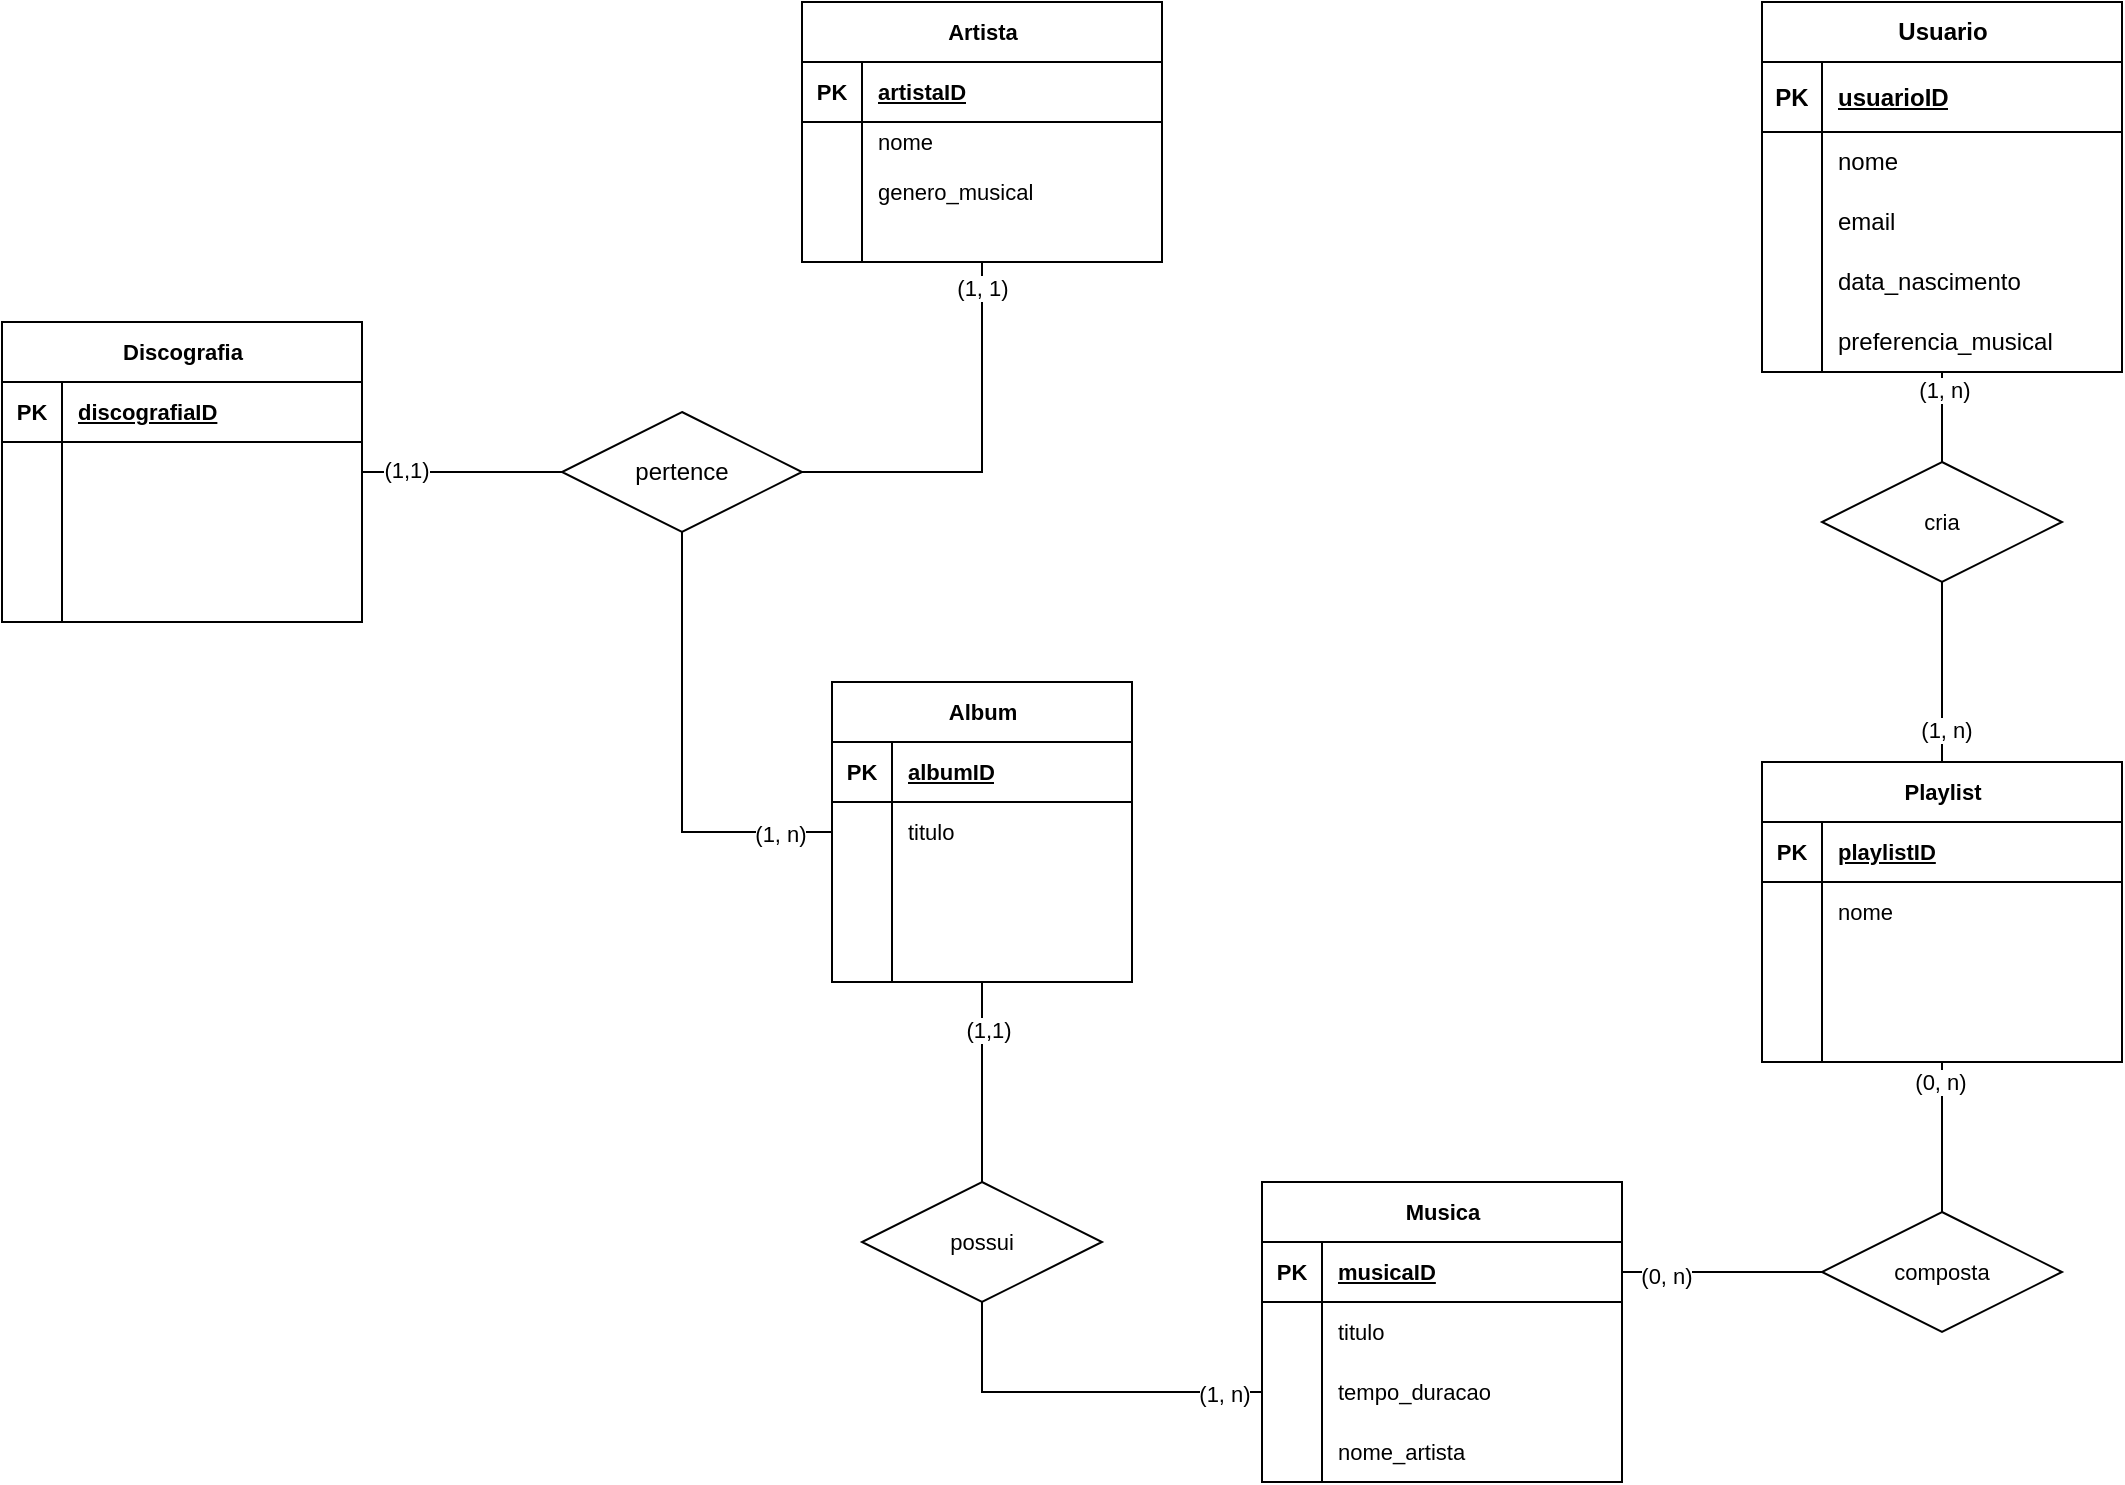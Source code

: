 <mxfile version="24.0.7" type="github">
  <diagram id="C5RBs43oDa-KdzZeNtuy" name="Page-1">
    <mxGraphModel dx="3341" dy="1263" grid="1" gridSize="10" guides="1" tooltips="1" connect="1" arrows="1" fold="1" page="1" pageScale="1" pageWidth="827" pageHeight="1169" math="0" shadow="0">
      <root>
        <mxCell id="WIyWlLk6GJQsqaUBKTNV-0" />
        <mxCell id="WIyWlLk6GJQsqaUBKTNV-1" parent="WIyWlLk6GJQsqaUBKTNV-0" />
        <mxCell id="czJysQMgNJqlENmOQjkU-94" style="edgeStyle=orthogonalEdgeStyle;rounded=0;orthogonalLoop=1;jettySize=auto;html=1;strokeColor=default;align=center;verticalAlign=middle;fontFamily=Helvetica;fontSize=11;fontColor=default;labelBackgroundColor=default;endArrow=none;endFill=0;" parent="WIyWlLk6GJQsqaUBKTNV-1" source="czJysQMgNJqlENmOQjkU-1" target="czJysQMgNJqlENmOQjkU-86" edge="1">
          <mxGeometry relative="1" as="geometry" />
        </mxCell>
        <mxCell id="HRSrXT-MJsMsrh5Mae1P-12" value="(1, n)" style="edgeLabel;html=1;align=center;verticalAlign=middle;resizable=0;points=[];" vertex="1" connectable="0" parent="czJysQMgNJqlENmOQjkU-94">
          <mxGeometry x="-0.604" y="1" relative="1" as="geometry">
            <mxPoint as="offset" />
          </mxGeometry>
        </mxCell>
        <mxCell id="czJysQMgNJqlENmOQjkU-1" value="Usuario" style="shape=table;startSize=30;container=1;collapsible=1;childLayout=tableLayout;fixedRows=1;rowLines=0;fontStyle=1;align=center;resizeLast=1;html=1;" parent="WIyWlLk6GJQsqaUBKTNV-1" vertex="1">
          <mxGeometry x="741" y="300" width="180" height="185" as="geometry" />
        </mxCell>
        <mxCell id="czJysQMgNJqlENmOQjkU-2" value="" style="shape=tableRow;horizontal=0;startSize=0;swimlaneHead=0;swimlaneBody=0;fillColor=none;collapsible=0;dropTarget=0;points=[[0,0.5],[1,0.5]];portConstraint=eastwest;top=0;left=0;right=0;bottom=1;" parent="czJysQMgNJqlENmOQjkU-1" vertex="1">
          <mxGeometry y="30" width="180" height="35" as="geometry" />
        </mxCell>
        <mxCell id="czJysQMgNJqlENmOQjkU-3" value="PK" style="shape=partialRectangle;connectable=0;fillColor=none;top=0;left=0;bottom=0;right=0;fontStyle=1;overflow=hidden;whiteSpace=wrap;html=1;" parent="czJysQMgNJqlENmOQjkU-2" vertex="1">
          <mxGeometry width="30" height="35" as="geometry">
            <mxRectangle width="30" height="35" as="alternateBounds" />
          </mxGeometry>
        </mxCell>
        <mxCell id="czJysQMgNJqlENmOQjkU-4" value="usuarioID" style="shape=partialRectangle;connectable=0;fillColor=none;top=0;left=0;bottom=0;right=0;align=left;spacingLeft=6;fontStyle=5;overflow=hidden;whiteSpace=wrap;html=1;" parent="czJysQMgNJqlENmOQjkU-2" vertex="1">
          <mxGeometry x="30" width="150" height="35" as="geometry">
            <mxRectangle width="150" height="35" as="alternateBounds" />
          </mxGeometry>
        </mxCell>
        <mxCell id="czJysQMgNJqlENmOQjkU-5" value="" style="shape=tableRow;horizontal=0;startSize=0;swimlaneHead=0;swimlaneBody=0;fillColor=none;collapsible=0;dropTarget=0;points=[[0,0.5],[1,0.5]];portConstraint=eastwest;top=0;left=0;right=0;bottom=0;" parent="czJysQMgNJqlENmOQjkU-1" vertex="1">
          <mxGeometry y="65" width="180" height="30" as="geometry" />
        </mxCell>
        <mxCell id="czJysQMgNJqlENmOQjkU-6" value="" style="shape=partialRectangle;connectable=0;fillColor=none;top=0;left=0;bottom=0;right=0;editable=1;overflow=hidden;whiteSpace=wrap;html=1;" parent="czJysQMgNJqlENmOQjkU-5" vertex="1">
          <mxGeometry width="30" height="30" as="geometry">
            <mxRectangle width="30" height="30" as="alternateBounds" />
          </mxGeometry>
        </mxCell>
        <mxCell id="czJysQMgNJqlENmOQjkU-7" value="nome&lt;span style=&quot;white-space: pre;&quot;&gt;&#x9;&lt;/span&gt;&lt;span style=&quot;white-space: pre;&quot;&gt;&#x9;&lt;/span&gt;" style="shape=partialRectangle;connectable=0;fillColor=none;top=0;left=0;bottom=0;right=0;align=left;spacingLeft=6;overflow=hidden;whiteSpace=wrap;html=1;" parent="czJysQMgNJqlENmOQjkU-5" vertex="1">
          <mxGeometry x="30" width="150" height="30" as="geometry">
            <mxRectangle width="150" height="30" as="alternateBounds" />
          </mxGeometry>
        </mxCell>
        <mxCell id="czJysQMgNJqlENmOQjkU-8" value="" style="shape=tableRow;horizontal=0;startSize=0;swimlaneHead=0;swimlaneBody=0;fillColor=none;collapsible=0;dropTarget=0;points=[[0,0.5],[1,0.5]];portConstraint=eastwest;top=0;left=0;right=0;bottom=0;" parent="czJysQMgNJqlENmOQjkU-1" vertex="1">
          <mxGeometry y="95" width="180" height="30" as="geometry" />
        </mxCell>
        <mxCell id="czJysQMgNJqlENmOQjkU-9" value="" style="shape=partialRectangle;connectable=0;fillColor=none;top=0;left=0;bottom=0;right=0;editable=1;overflow=hidden;whiteSpace=wrap;html=1;" parent="czJysQMgNJqlENmOQjkU-8" vertex="1">
          <mxGeometry width="30" height="30" as="geometry">
            <mxRectangle width="30" height="30" as="alternateBounds" />
          </mxGeometry>
        </mxCell>
        <mxCell id="czJysQMgNJqlENmOQjkU-10" value="email" style="shape=partialRectangle;connectable=0;fillColor=none;top=0;left=0;bottom=0;right=0;align=left;spacingLeft=6;overflow=hidden;whiteSpace=wrap;html=1;" parent="czJysQMgNJqlENmOQjkU-8" vertex="1">
          <mxGeometry x="30" width="150" height="30" as="geometry">
            <mxRectangle width="150" height="30" as="alternateBounds" />
          </mxGeometry>
        </mxCell>
        <mxCell id="czJysQMgNJqlENmOQjkU-11" value="" style="shape=tableRow;horizontal=0;startSize=0;swimlaneHead=0;swimlaneBody=0;fillColor=none;collapsible=0;dropTarget=0;points=[[0,0.5],[1,0.5]];portConstraint=eastwest;top=0;left=0;right=0;bottom=0;" parent="czJysQMgNJqlENmOQjkU-1" vertex="1">
          <mxGeometry y="125" width="180" height="30" as="geometry" />
        </mxCell>
        <mxCell id="czJysQMgNJqlENmOQjkU-12" value="" style="shape=partialRectangle;connectable=0;fillColor=none;top=0;left=0;bottom=0;right=0;editable=1;overflow=hidden;whiteSpace=wrap;html=1;" parent="czJysQMgNJqlENmOQjkU-11" vertex="1">
          <mxGeometry width="30" height="30" as="geometry">
            <mxRectangle width="30" height="30" as="alternateBounds" />
          </mxGeometry>
        </mxCell>
        <mxCell id="czJysQMgNJqlENmOQjkU-13" value="data_nascimento" style="shape=partialRectangle;connectable=0;fillColor=none;top=0;left=0;bottom=0;right=0;align=left;spacingLeft=6;overflow=hidden;whiteSpace=wrap;html=1;" parent="czJysQMgNJqlENmOQjkU-11" vertex="1">
          <mxGeometry x="30" width="150" height="30" as="geometry">
            <mxRectangle width="150" height="30" as="alternateBounds" />
          </mxGeometry>
        </mxCell>
        <mxCell id="HRSrXT-MJsMsrh5Mae1P-13" value="" style="shape=tableRow;horizontal=0;startSize=0;swimlaneHead=0;swimlaneBody=0;fillColor=none;collapsible=0;dropTarget=0;points=[[0,0.5],[1,0.5]];portConstraint=eastwest;top=0;left=0;right=0;bottom=0;" vertex="1" parent="czJysQMgNJqlENmOQjkU-1">
          <mxGeometry y="155" width="180" height="30" as="geometry" />
        </mxCell>
        <mxCell id="HRSrXT-MJsMsrh5Mae1P-14" value="" style="shape=partialRectangle;connectable=0;fillColor=none;top=0;left=0;bottom=0;right=0;editable=1;overflow=hidden;whiteSpace=wrap;html=1;" vertex="1" parent="HRSrXT-MJsMsrh5Mae1P-13">
          <mxGeometry width="30" height="30" as="geometry">
            <mxRectangle width="30" height="30" as="alternateBounds" />
          </mxGeometry>
        </mxCell>
        <mxCell id="HRSrXT-MJsMsrh5Mae1P-15" value="preferencia_musical" style="shape=partialRectangle;connectable=0;fillColor=none;top=0;left=0;bottom=0;right=0;align=left;spacingLeft=6;overflow=hidden;whiteSpace=wrap;html=1;" vertex="1" parent="HRSrXT-MJsMsrh5Mae1P-13">
          <mxGeometry x="30" width="150" height="30" as="geometry">
            <mxRectangle width="150" height="30" as="alternateBounds" />
          </mxGeometry>
        </mxCell>
        <mxCell id="czJysQMgNJqlENmOQjkU-88" style="edgeStyle=orthogonalEdgeStyle;rounded=0;orthogonalLoop=1;jettySize=auto;html=1;strokeColor=default;align=center;verticalAlign=middle;fontFamily=Helvetica;fontSize=11;fontColor=default;labelBackgroundColor=default;endArrow=none;endFill=0;" parent="WIyWlLk6GJQsqaUBKTNV-1" source="czJysQMgNJqlENmOQjkU-14" target="czJysQMgNJqlENmOQjkU-74" edge="1">
          <mxGeometry relative="1" as="geometry" />
        </mxCell>
        <mxCell id="HRSrXT-MJsMsrh5Mae1P-5" value="(1,1)" style="edgeLabel;html=1;align=center;verticalAlign=middle;resizable=0;points=[];" vertex="1" connectable="0" parent="czJysQMgNJqlENmOQjkU-88">
          <mxGeometry x="0.568" y="-1" relative="1" as="geometry">
            <mxPoint as="offset" />
          </mxGeometry>
        </mxCell>
        <mxCell id="czJysQMgNJqlENmOQjkU-90" style="edgeStyle=orthogonalEdgeStyle;rounded=0;orthogonalLoop=1;jettySize=auto;html=1;entryX=0;entryY=0.5;entryDx=0;entryDy=0;strokeColor=default;align=center;verticalAlign=middle;fontFamily=Helvetica;fontSize=11;fontColor=default;labelBackgroundColor=default;endArrow=none;endFill=0;" parent="WIyWlLk6GJQsqaUBKTNV-1" source="czJysQMgNJqlENmOQjkU-14" target="czJysQMgNJqlENmOQjkU-34" edge="1">
          <mxGeometry relative="1" as="geometry" />
        </mxCell>
        <mxCell id="HRSrXT-MJsMsrh5Mae1P-2" value="(1, n)" style="edgeLabel;html=1;align=center;verticalAlign=middle;resizable=0;points=[];" vertex="1" connectable="0" parent="czJysQMgNJqlENmOQjkU-90">
          <mxGeometry x="0.771" y="-1" relative="1" as="geometry">
            <mxPoint as="offset" />
          </mxGeometry>
        </mxCell>
        <mxCell id="czJysQMgNJqlENmOQjkU-14" value="pertence" style="shape=rhombus;perimeter=rhombusPerimeter;whiteSpace=wrap;html=1;align=center;" parent="WIyWlLk6GJQsqaUBKTNV-1" vertex="1">
          <mxGeometry x="141" y="505" width="120" height="60" as="geometry" />
        </mxCell>
        <mxCell id="czJysQMgNJqlENmOQjkU-89" style="edgeStyle=orthogonalEdgeStyle;rounded=0;orthogonalLoop=1;jettySize=auto;html=1;entryX=1;entryY=0.5;entryDx=0;entryDy=0;strokeColor=default;align=center;verticalAlign=middle;fontFamily=Helvetica;fontSize=11;fontColor=default;labelBackgroundColor=default;endArrow=none;endFill=0;" parent="WIyWlLk6GJQsqaUBKTNV-1" source="czJysQMgNJqlENmOQjkU-16" target="czJysQMgNJqlENmOQjkU-14" edge="1">
          <mxGeometry relative="1" as="geometry" />
        </mxCell>
        <mxCell id="HRSrXT-MJsMsrh5Mae1P-0" value="(1, 1)" style="edgeLabel;html=1;align=center;verticalAlign=middle;resizable=0;points=[];" vertex="1" connectable="0" parent="czJysQMgNJqlENmOQjkU-89">
          <mxGeometry x="-0.479" y="2" relative="1" as="geometry">
            <mxPoint x="-2" y="-38" as="offset" />
          </mxGeometry>
        </mxCell>
        <mxCell id="czJysQMgNJqlENmOQjkU-16" value="Artista" style="shape=table;startSize=30;container=1;collapsible=1;childLayout=tableLayout;fixedRows=1;rowLines=0;fontStyle=1;align=center;resizeLast=1;html=1;fontFamily=Helvetica;fontSize=11;fontColor=default;labelBackgroundColor=default;" parent="WIyWlLk6GJQsqaUBKTNV-1" vertex="1">
          <mxGeometry x="261" y="300" width="180" height="130" as="geometry" />
        </mxCell>
        <mxCell id="czJysQMgNJqlENmOQjkU-17" value="" style="shape=tableRow;horizontal=0;startSize=0;swimlaneHead=0;swimlaneBody=0;fillColor=none;collapsible=0;dropTarget=0;points=[[0,0.5],[1,0.5]];portConstraint=eastwest;top=0;left=0;right=0;bottom=1;fontFamily=Helvetica;fontSize=11;fontColor=default;labelBackgroundColor=default;" parent="czJysQMgNJqlENmOQjkU-16" vertex="1">
          <mxGeometry y="30" width="180" height="30" as="geometry" />
        </mxCell>
        <mxCell id="czJysQMgNJqlENmOQjkU-18" value="PK" style="shape=partialRectangle;connectable=0;fillColor=none;top=0;left=0;bottom=0;right=0;fontStyle=1;overflow=hidden;whiteSpace=wrap;html=1;fontFamily=Helvetica;fontSize=11;fontColor=default;labelBackgroundColor=default;" parent="czJysQMgNJqlENmOQjkU-17" vertex="1">
          <mxGeometry width="30" height="30" as="geometry">
            <mxRectangle width="30" height="30" as="alternateBounds" />
          </mxGeometry>
        </mxCell>
        <mxCell id="czJysQMgNJqlENmOQjkU-19" value="artistaID" style="shape=partialRectangle;connectable=0;fillColor=none;top=0;left=0;bottom=0;right=0;align=left;spacingLeft=6;fontStyle=5;overflow=hidden;whiteSpace=wrap;html=1;fontFamily=Helvetica;fontSize=11;fontColor=default;labelBackgroundColor=default;" parent="czJysQMgNJqlENmOQjkU-17" vertex="1">
          <mxGeometry x="30" width="150" height="30" as="geometry">
            <mxRectangle width="150" height="30" as="alternateBounds" />
          </mxGeometry>
        </mxCell>
        <mxCell id="czJysQMgNJqlENmOQjkU-20" value="" style="shape=tableRow;horizontal=0;startSize=0;swimlaneHead=0;swimlaneBody=0;fillColor=none;collapsible=0;dropTarget=0;points=[[0,0.5],[1,0.5]];portConstraint=eastwest;top=0;left=0;right=0;bottom=0;fontFamily=Helvetica;fontSize=11;fontColor=default;labelBackgroundColor=default;" parent="czJysQMgNJqlENmOQjkU-16" vertex="1">
          <mxGeometry y="60" width="180" height="20" as="geometry" />
        </mxCell>
        <mxCell id="czJysQMgNJqlENmOQjkU-21" value="" style="shape=partialRectangle;connectable=0;fillColor=none;top=0;left=0;bottom=0;right=0;editable=1;overflow=hidden;whiteSpace=wrap;html=1;fontFamily=Helvetica;fontSize=11;fontColor=default;labelBackgroundColor=default;" parent="czJysQMgNJqlENmOQjkU-20" vertex="1">
          <mxGeometry width="30" height="20" as="geometry">
            <mxRectangle width="30" height="20" as="alternateBounds" />
          </mxGeometry>
        </mxCell>
        <mxCell id="czJysQMgNJqlENmOQjkU-22" value="nome" style="shape=partialRectangle;connectable=0;fillColor=none;top=0;left=0;bottom=0;right=0;align=left;spacingLeft=6;overflow=hidden;whiteSpace=wrap;html=1;fontFamily=Helvetica;fontSize=11;fontColor=default;labelBackgroundColor=default;" parent="czJysQMgNJqlENmOQjkU-20" vertex="1">
          <mxGeometry x="30" width="150" height="20" as="geometry">
            <mxRectangle width="150" height="20" as="alternateBounds" />
          </mxGeometry>
        </mxCell>
        <mxCell id="czJysQMgNJqlENmOQjkU-23" value="" style="shape=tableRow;horizontal=0;startSize=0;swimlaneHead=0;swimlaneBody=0;fillColor=none;collapsible=0;dropTarget=0;points=[[0,0.5],[1,0.5]];portConstraint=eastwest;top=0;left=0;right=0;bottom=0;fontFamily=Helvetica;fontSize=11;fontColor=default;labelBackgroundColor=default;" parent="czJysQMgNJqlENmOQjkU-16" vertex="1">
          <mxGeometry y="80" width="180" height="30" as="geometry" />
        </mxCell>
        <mxCell id="czJysQMgNJqlENmOQjkU-24" value="" style="shape=partialRectangle;connectable=0;fillColor=none;top=0;left=0;bottom=0;right=0;editable=1;overflow=hidden;whiteSpace=wrap;html=1;fontFamily=Helvetica;fontSize=11;fontColor=default;labelBackgroundColor=default;" parent="czJysQMgNJqlENmOQjkU-23" vertex="1">
          <mxGeometry width="30" height="30" as="geometry">
            <mxRectangle width="30" height="30" as="alternateBounds" />
          </mxGeometry>
        </mxCell>
        <mxCell id="czJysQMgNJqlENmOQjkU-25" value="genero_musical" style="shape=partialRectangle;connectable=0;fillColor=none;top=0;left=0;bottom=0;right=0;align=left;spacingLeft=6;overflow=hidden;whiteSpace=wrap;html=1;fontFamily=Helvetica;fontSize=11;fontColor=default;labelBackgroundColor=default;" parent="czJysQMgNJqlENmOQjkU-23" vertex="1">
          <mxGeometry x="30" width="150" height="30" as="geometry">
            <mxRectangle width="150" height="30" as="alternateBounds" />
          </mxGeometry>
        </mxCell>
        <mxCell id="czJysQMgNJqlENmOQjkU-26" value="" style="shape=tableRow;horizontal=0;startSize=0;swimlaneHead=0;swimlaneBody=0;fillColor=none;collapsible=0;dropTarget=0;points=[[0,0.5],[1,0.5]];portConstraint=eastwest;top=0;left=0;right=0;bottom=0;fontFamily=Helvetica;fontSize=11;fontColor=default;labelBackgroundColor=default;" parent="czJysQMgNJqlENmOQjkU-16" vertex="1">
          <mxGeometry y="110" width="180" height="20" as="geometry" />
        </mxCell>
        <mxCell id="czJysQMgNJqlENmOQjkU-27" value="" style="shape=partialRectangle;connectable=0;fillColor=none;top=0;left=0;bottom=0;right=0;editable=1;overflow=hidden;whiteSpace=wrap;html=1;fontFamily=Helvetica;fontSize=11;fontColor=default;labelBackgroundColor=default;" parent="czJysQMgNJqlENmOQjkU-26" vertex="1">
          <mxGeometry width="30" height="20" as="geometry">
            <mxRectangle width="30" height="20" as="alternateBounds" />
          </mxGeometry>
        </mxCell>
        <mxCell id="czJysQMgNJqlENmOQjkU-28" value="" style="shape=partialRectangle;connectable=0;fillColor=none;top=0;left=0;bottom=0;right=0;align=left;spacingLeft=6;overflow=hidden;whiteSpace=wrap;html=1;fontFamily=Helvetica;fontSize=11;fontColor=default;labelBackgroundColor=default;" parent="czJysQMgNJqlENmOQjkU-26" vertex="1">
          <mxGeometry x="30" width="150" height="20" as="geometry">
            <mxRectangle width="150" height="20" as="alternateBounds" />
          </mxGeometry>
        </mxCell>
        <mxCell id="czJysQMgNJqlENmOQjkU-91" style="edgeStyle=orthogonalEdgeStyle;rounded=0;orthogonalLoop=1;jettySize=auto;html=1;entryX=0.5;entryY=0;entryDx=0;entryDy=0;strokeColor=default;align=center;verticalAlign=middle;fontFamily=Helvetica;fontSize=11;fontColor=default;labelBackgroundColor=default;endArrow=none;endFill=0;" parent="WIyWlLk6GJQsqaUBKTNV-1" source="czJysQMgNJqlENmOQjkU-30" target="czJysQMgNJqlENmOQjkU-85" edge="1">
          <mxGeometry relative="1" as="geometry" />
        </mxCell>
        <mxCell id="HRSrXT-MJsMsrh5Mae1P-7" value="(1,1)" style="edgeLabel;html=1;align=center;verticalAlign=middle;resizable=0;points=[];" vertex="1" connectable="0" parent="czJysQMgNJqlENmOQjkU-91">
          <mxGeometry x="-0.541" y="3" relative="1" as="geometry">
            <mxPoint y="1" as="offset" />
          </mxGeometry>
        </mxCell>
        <mxCell id="czJysQMgNJqlENmOQjkU-30" value="Album" style="shape=table;startSize=30;container=1;collapsible=1;childLayout=tableLayout;fixedRows=1;rowLines=0;fontStyle=1;align=center;resizeLast=1;html=1;fontFamily=Helvetica;fontSize=11;fontColor=default;labelBackgroundColor=default;" parent="WIyWlLk6GJQsqaUBKTNV-1" vertex="1">
          <mxGeometry x="276" y="640" width="150" height="150" as="geometry" />
        </mxCell>
        <mxCell id="czJysQMgNJqlENmOQjkU-31" value="" style="shape=tableRow;horizontal=0;startSize=0;swimlaneHead=0;swimlaneBody=0;fillColor=none;collapsible=0;dropTarget=0;points=[[0,0.5],[1,0.5]];portConstraint=eastwest;top=0;left=0;right=0;bottom=1;fontFamily=Helvetica;fontSize=11;fontColor=default;labelBackgroundColor=default;" parent="czJysQMgNJqlENmOQjkU-30" vertex="1">
          <mxGeometry y="30" width="150" height="30" as="geometry" />
        </mxCell>
        <mxCell id="czJysQMgNJqlENmOQjkU-32" value="PK" style="shape=partialRectangle;connectable=0;fillColor=none;top=0;left=0;bottom=0;right=0;fontStyle=1;overflow=hidden;whiteSpace=wrap;html=1;fontFamily=Helvetica;fontSize=11;fontColor=default;labelBackgroundColor=default;" parent="czJysQMgNJqlENmOQjkU-31" vertex="1">
          <mxGeometry width="30" height="30" as="geometry">
            <mxRectangle width="30" height="30" as="alternateBounds" />
          </mxGeometry>
        </mxCell>
        <mxCell id="czJysQMgNJqlENmOQjkU-33" value="albumID" style="shape=partialRectangle;connectable=0;fillColor=none;top=0;left=0;bottom=0;right=0;align=left;spacingLeft=6;fontStyle=5;overflow=hidden;whiteSpace=wrap;html=1;fontFamily=Helvetica;fontSize=11;fontColor=default;labelBackgroundColor=default;" parent="czJysQMgNJqlENmOQjkU-31" vertex="1">
          <mxGeometry x="30" width="120" height="30" as="geometry">
            <mxRectangle width="120" height="30" as="alternateBounds" />
          </mxGeometry>
        </mxCell>
        <mxCell id="czJysQMgNJqlENmOQjkU-34" value="" style="shape=tableRow;horizontal=0;startSize=0;swimlaneHead=0;swimlaneBody=0;fillColor=none;collapsible=0;dropTarget=0;points=[[0,0.5],[1,0.5]];portConstraint=eastwest;top=0;left=0;right=0;bottom=0;fontFamily=Helvetica;fontSize=11;fontColor=default;labelBackgroundColor=default;" parent="czJysQMgNJqlENmOQjkU-30" vertex="1">
          <mxGeometry y="60" width="150" height="30" as="geometry" />
        </mxCell>
        <mxCell id="czJysQMgNJqlENmOQjkU-35" value="" style="shape=partialRectangle;connectable=0;fillColor=none;top=0;left=0;bottom=0;right=0;editable=1;overflow=hidden;whiteSpace=wrap;html=1;fontFamily=Helvetica;fontSize=11;fontColor=default;labelBackgroundColor=default;" parent="czJysQMgNJqlENmOQjkU-34" vertex="1">
          <mxGeometry width="30" height="30" as="geometry">
            <mxRectangle width="30" height="30" as="alternateBounds" />
          </mxGeometry>
        </mxCell>
        <mxCell id="czJysQMgNJqlENmOQjkU-36" value="titulo" style="shape=partialRectangle;connectable=0;fillColor=none;top=0;left=0;bottom=0;right=0;align=left;spacingLeft=6;overflow=hidden;whiteSpace=wrap;html=1;fontFamily=Helvetica;fontSize=11;fontColor=default;labelBackgroundColor=default;" parent="czJysQMgNJqlENmOQjkU-34" vertex="1">
          <mxGeometry x="30" width="120" height="30" as="geometry">
            <mxRectangle width="120" height="30" as="alternateBounds" />
          </mxGeometry>
        </mxCell>
        <mxCell id="czJysQMgNJqlENmOQjkU-37" value="" style="shape=tableRow;horizontal=0;startSize=0;swimlaneHead=0;swimlaneBody=0;fillColor=none;collapsible=0;dropTarget=0;points=[[0,0.5],[1,0.5]];portConstraint=eastwest;top=0;left=0;right=0;bottom=0;fontFamily=Helvetica;fontSize=11;fontColor=default;labelBackgroundColor=default;" parent="czJysQMgNJqlENmOQjkU-30" vertex="1">
          <mxGeometry y="90" width="150" height="30" as="geometry" />
        </mxCell>
        <mxCell id="czJysQMgNJqlENmOQjkU-38" value="" style="shape=partialRectangle;connectable=0;fillColor=none;top=0;left=0;bottom=0;right=0;editable=1;overflow=hidden;whiteSpace=wrap;html=1;fontFamily=Helvetica;fontSize=11;fontColor=default;labelBackgroundColor=default;" parent="czJysQMgNJqlENmOQjkU-37" vertex="1">
          <mxGeometry width="30" height="30" as="geometry">
            <mxRectangle width="30" height="30" as="alternateBounds" />
          </mxGeometry>
        </mxCell>
        <mxCell id="czJysQMgNJqlENmOQjkU-39" value="" style="shape=partialRectangle;connectable=0;fillColor=none;top=0;left=0;bottom=0;right=0;align=left;spacingLeft=6;overflow=hidden;whiteSpace=wrap;html=1;fontFamily=Helvetica;fontSize=11;fontColor=default;labelBackgroundColor=default;" parent="czJysQMgNJqlENmOQjkU-37" vertex="1">
          <mxGeometry x="30" width="120" height="30" as="geometry">
            <mxRectangle width="120" height="30" as="alternateBounds" />
          </mxGeometry>
        </mxCell>
        <mxCell id="czJysQMgNJqlENmOQjkU-40" value="" style="shape=tableRow;horizontal=0;startSize=0;swimlaneHead=0;swimlaneBody=0;fillColor=none;collapsible=0;dropTarget=0;points=[[0,0.5],[1,0.5]];portConstraint=eastwest;top=0;left=0;right=0;bottom=0;fontFamily=Helvetica;fontSize=11;fontColor=default;labelBackgroundColor=default;" parent="czJysQMgNJqlENmOQjkU-30" vertex="1">
          <mxGeometry y="120" width="150" height="30" as="geometry" />
        </mxCell>
        <mxCell id="czJysQMgNJqlENmOQjkU-41" value="" style="shape=partialRectangle;connectable=0;fillColor=none;top=0;left=0;bottom=0;right=0;editable=1;overflow=hidden;whiteSpace=wrap;html=1;fontFamily=Helvetica;fontSize=11;fontColor=default;labelBackgroundColor=default;" parent="czJysQMgNJqlENmOQjkU-40" vertex="1">
          <mxGeometry width="30" height="30" as="geometry">
            <mxRectangle width="30" height="30" as="alternateBounds" />
          </mxGeometry>
        </mxCell>
        <mxCell id="czJysQMgNJqlENmOQjkU-42" value="" style="shape=partialRectangle;connectable=0;fillColor=none;top=0;left=0;bottom=0;right=0;align=left;spacingLeft=6;overflow=hidden;whiteSpace=wrap;html=1;fontFamily=Helvetica;fontSize=11;fontColor=default;labelBackgroundColor=default;" parent="czJysQMgNJqlENmOQjkU-40" vertex="1">
          <mxGeometry x="30" width="120" height="30" as="geometry">
            <mxRectangle width="120" height="30" as="alternateBounds" />
          </mxGeometry>
        </mxCell>
        <mxCell id="czJysQMgNJqlENmOQjkU-96" style="edgeStyle=orthogonalEdgeStyle;rounded=0;orthogonalLoop=1;jettySize=auto;html=1;entryX=0.5;entryY=0;entryDx=0;entryDy=0;strokeColor=default;align=center;verticalAlign=middle;fontFamily=Helvetica;fontSize=11;fontColor=default;labelBackgroundColor=default;endArrow=none;endFill=0;" parent="WIyWlLk6GJQsqaUBKTNV-1" source="czJysQMgNJqlENmOQjkU-43" target="czJysQMgNJqlENmOQjkU-87" edge="1">
          <mxGeometry relative="1" as="geometry" />
        </mxCell>
        <mxCell id="HRSrXT-MJsMsrh5Mae1P-10" value="(0, n)" style="edgeLabel;html=1;align=center;verticalAlign=middle;resizable=0;points=[];" vertex="1" connectable="0" parent="czJysQMgNJqlENmOQjkU-96">
          <mxGeometry x="-0.745" y="-1" relative="1" as="geometry">
            <mxPoint as="offset" />
          </mxGeometry>
        </mxCell>
        <mxCell id="czJysQMgNJqlENmOQjkU-43" value="&lt;div&gt;Playlist&lt;/div&gt;" style="shape=table;startSize=30;container=1;collapsible=1;childLayout=tableLayout;fixedRows=1;rowLines=0;fontStyle=1;align=center;resizeLast=1;html=1;fontFamily=Helvetica;fontSize=11;fontColor=default;labelBackgroundColor=default;" parent="WIyWlLk6GJQsqaUBKTNV-1" vertex="1">
          <mxGeometry x="741" y="680" width="180" height="150" as="geometry" />
        </mxCell>
        <mxCell id="czJysQMgNJqlENmOQjkU-44" value="" style="shape=tableRow;horizontal=0;startSize=0;swimlaneHead=0;swimlaneBody=0;fillColor=none;collapsible=0;dropTarget=0;points=[[0,0.5],[1,0.5]];portConstraint=eastwest;top=0;left=0;right=0;bottom=1;fontFamily=Helvetica;fontSize=11;fontColor=default;labelBackgroundColor=default;" parent="czJysQMgNJqlENmOQjkU-43" vertex="1">
          <mxGeometry y="30" width="180" height="30" as="geometry" />
        </mxCell>
        <mxCell id="czJysQMgNJqlENmOQjkU-45" value="PK" style="shape=partialRectangle;connectable=0;fillColor=none;top=0;left=0;bottom=0;right=0;fontStyle=1;overflow=hidden;whiteSpace=wrap;html=1;fontFamily=Helvetica;fontSize=11;fontColor=default;labelBackgroundColor=default;" parent="czJysQMgNJqlENmOQjkU-44" vertex="1">
          <mxGeometry width="30" height="30" as="geometry">
            <mxRectangle width="30" height="30" as="alternateBounds" />
          </mxGeometry>
        </mxCell>
        <mxCell id="czJysQMgNJqlENmOQjkU-46" value="playlistID" style="shape=partialRectangle;connectable=0;fillColor=none;top=0;left=0;bottom=0;right=0;align=left;spacingLeft=6;fontStyle=5;overflow=hidden;whiteSpace=wrap;html=1;fontFamily=Helvetica;fontSize=11;fontColor=default;labelBackgroundColor=default;" parent="czJysQMgNJqlENmOQjkU-44" vertex="1">
          <mxGeometry x="30" width="150" height="30" as="geometry">
            <mxRectangle width="150" height="30" as="alternateBounds" />
          </mxGeometry>
        </mxCell>
        <mxCell id="czJysQMgNJqlENmOQjkU-47" value="" style="shape=tableRow;horizontal=0;startSize=0;swimlaneHead=0;swimlaneBody=0;fillColor=none;collapsible=0;dropTarget=0;points=[[0,0.5],[1,0.5]];portConstraint=eastwest;top=0;left=0;right=0;bottom=0;fontFamily=Helvetica;fontSize=11;fontColor=default;labelBackgroundColor=default;" parent="czJysQMgNJqlENmOQjkU-43" vertex="1">
          <mxGeometry y="60" width="180" height="30" as="geometry" />
        </mxCell>
        <mxCell id="czJysQMgNJqlENmOQjkU-48" value="" style="shape=partialRectangle;connectable=0;fillColor=none;top=0;left=0;bottom=0;right=0;editable=1;overflow=hidden;whiteSpace=wrap;html=1;fontFamily=Helvetica;fontSize=11;fontColor=default;labelBackgroundColor=default;" parent="czJysQMgNJqlENmOQjkU-47" vertex="1">
          <mxGeometry width="30" height="30" as="geometry">
            <mxRectangle width="30" height="30" as="alternateBounds" />
          </mxGeometry>
        </mxCell>
        <mxCell id="czJysQMgNJqlENmOQjkU-49" value="nome" style="shape=partialRectangle;connectable=0;fillColor=none;top=0;left=0;bottom=0;right=0;align=left;spacingLeft=6;overflow=hidden;whiteSpace=wrap;html=1;fontFamily=Helvetica;fontSize=11;fontColor=default;labelBackgroundColor=default;" parent="czJysQMgNJqlENmOQjkU-47" vertex="1">
          <mxGeometry x="30" width="150" height="30" as="geometry">
            <mxRectangle width="150" height="30" as="alternateBounds" />
          </mxGeometry>
        </mxCell>
        <mxCell id="czJysQMgNJqlENmOQjkU-50" value="" style="shape=tableRow;horizontal=0;startSize=0;swimlaneHead=0;swimlaneBody=0;fillColor=none;collapsible=0;dropTarget=0;points=[[0,0.5],[1,0.5]];portConstraint=eastwest;top=0;left=0;right=0;bottom=0;fontFamily=Helvetica;fontSize=11;fontColor=default;labelBackgroundColor=default;" parent="czJysQMgNJqlENmOQjkU-43" vertex="1">
          <mxGeometry y="90" width="180" height="30" as="geometry" />
        </mxCell>
        <mxCell id="czJysQMgNJqlENmOQjkU-51" value="" style="shape=partialRectangle;connectable=0;fillColor=none;top=0;left=0;bottom=0;right=0;editable=1;overflow=hidden;whiteSpace=wrap;html=1;fontFamily=Helvetica;fontSize=11;fontColor=default;labelBackgroundColor=default;" parent="czJysQMgNJqlENmOQjkU-50" vertex="1">
          <mxGeometry width="30" height="30" as="geometry">
            <mxRectangle width="30" height="30" as="alternateBounds" />
          </mxGeometry>
        </mxCell>
        <mxCell id="czJysQMgNJqlENmOQjkU-52" value="" style="shape=partialRectangle;connectable=0;fillColor=none;top=0;left=0;bottom=0;right=0;align=left;spacingLeft=6;overflow=hidden;whiteSpace=wrap;html=1;fontFamily=Helvetica;fontSize=11;fontColor=default;labelBackgroundColor=default;" parent="czJysQMgNJqlENmOQjkU-50" vertex="1">
          <mxGeometry x="30" width="150" height="30" as="geometry">
            <mxRectangle width="150" height="30" as="alternateBounds" />
          </mxGeometry>
        </mxCell>
        <mxCell id="czJysQMgNJqlENmOQjkU-53" value="" style="shape=tableRow;horizontal=0;startSize=0;swimlaneHead=0;swimlaneBody=0;fillColor=none;collapsible=0;dropTarget=0;points=[[0,0.5],[1,0.5]];portConstraint=eastwest;top=0;left=0;right=0;bottom=0;fontFamily=Helvetica;fontSize=11;fontColor=default;labelBackgroundColor=default;" parent="czJysQMgNJqlENmOQjkU-43" vertex="1">
          <mxGeometry y="120" width="180" height="30" as="geometry" />
        </mxCell>
        <mxCell id="czJysQMgNJqlENmOQjkU-54" value="" style="shape=partialRectangle;connectable=0;fillColor=none;top=0;left=0;bottom=0;right=0;editable=1;overflow=hidden;whiteSpace=wrap;html=1;fontFamily=Helvetica;fontSize=11;fontColor=default;labelBackgroundColor=default;" parent="czJysQMgNJqlENmOQjkU-53" vertex="1">
          <mxGeometry width="30" height="30" as="geometry">
            <mxRectangle width="30" height="30" as="alternateBounds" />
          </mxGeometry>
        </mxCell>
        <mxCell id="czJysQMgNJqlENmOQjkU-55" value="" style="shape=partialRectangle;connectable=0;fillColor=none;top=0;left=0;bottom=0;right=0;align=left;spacingLeft=6;overflow=hidden;whiteSpace=wrap;html=1;fontFamily=Helvetica;fontSize=11;fontColor=default;labelBackgroundColor=default;" parent="czJysQMgNJqlENmOQjkU-53" vertex="1">
          <mxGeometry x="30" width="150" height="30" as="geometry">
            <mxRectangle width="150" height="30" as="alternateBounds" />
          </mxGeometry>
        </mxCell>
        <mxCell id="czJysQMgNJqlENmOQjkU-57" value="Musica" style="shape=table;startSize=30;container=1;collapsible=1;childLayout=tableLayout;fixedRows=1;rowLines=0;fontStyle=1;align=center;resizeLast=1;html=1;fontFamily=Helvetica;fontSize=11;fontColor=default;labelBackgroundColor=default;" parent="WIyWlLk6GJQsqaUBKTNV-1" vertex="1">
          <mxGeometry x="491" y="890" width="180" height="150" as="geometry" />
        </mxCell>
        <mxCell id="czJysQMgNJqlENmOQjkU-58" value="" style="shape=tableRow;horizontal=0;startSize=0;swimlaneHead=0;swimlaneBody=0;fillColor=none;collapsible=0;dropTarget=0;points=[[0,0.5],[1,0.5]];portConstraint=eastwest;top=0;left=0;right=0;bottom=1;fontFamily=Helvetica;fontSize=11;fontColor=default;labelBackgroundColor=default;" parent="czJysQMgNJqlENmOQjkU-57" vertex="1">
          <mxGeometry y="30" width="180" height="30" as="geometry" />
        </mxCell>
        <mxCell id="czJysQMgNJqlENmOQjkU-59" value="PK" style="shape=partialRectangle;connectable=0;fillColor=none;top=0;left=0;bottom=0;right=0;fontStyle=1;overflow=hidden;whiteSpace=wrap;html=1;fontFamily=Helvetica;fontSize=11;fontColor=default;labelBackgroundColor=default;" parent="czJysQMgNJqlENmOQjkU-58" vertex="1">
          <mxGeometry width="30" height="30" as="geometry">
            <mxRectangle width="30" height="30" as="alternateBounds" />
          </mxGeometry>
        </mxCell>
        <mxCell id="czJysQMgNJqlENmOQjkU-60" value="musicaID" style="shape=partialRectangle;connectable=0;fillColor=none;top=0;left=0;bottom=0;right=0;align=left;spacingLeft=6;fontStyle=5;overflow=hidden;whiteSpace=wrap;html=1;fontFamily=Helvetica;fontSize=11;fontColor=default;labelBackgroundColor=default;" parent="czJysQMgNJqlENmOQjkU-58" vertex="1">
          <mxGeometry x="30" width="150" height="30" as="geometry">
            <mxRectangle width="150" height="30" as="alternateBounds" />
          </mxGeometry>
        </mxCell>
        <mxCell id="czJysQMgNJqlENmOQjkU-61" value="" style="shape=tableRow;horizontal=0;startSize=0;swimlaneHead=0;swimlaneBody=0;fillColor=none;collapsible=0;dropTarget=0;points=[[0,0.5],[1,0.5]];portConstraint=eastwest;top=0;left=0;right=0;bottom=0;fontFamily=Helvetica;fontSize=11;fontColor=default;labelBackgroundColor=default;" parent="czJysQMgNJqlENmOQjkU-57" vertex="1">
          <mxGeometry y="60" width="180" height="30" as="geometry" />
        </mxCell>
        <mxCell id="czJysQMgNJqlENmOQjkU-62" value="" style="shape=partialRectangle;connectable=0;fillColor=none;top=0;left=0;bottom=0;right=0;editable=1;overflow=hidden;whiteSpace=wrap;html=1;fontFamily=Helvetica;fontSize=11;fontColor=default;labelBackgroundColor=default;" parent="czJysQMgNJqlENmOQjkU-61" vertex="1">
          <mxGeometry width="30" height="30" as="geometry">
            <mxRectangle width="30" height="30" as="alternateBounds" />
          </mxGeometry>
        </mxCell>
        <mxCell id="czJysQMgNJqlENmOQjkU-63" value="titulo" style="shape=partialRectangle;connectable=0;fillColor=none;top=0;left=0;bottom=0;right=0;align=left;spacingLeft=6;overflow=hidden;whiteSpace=wrap;html=1;fontFamily=Helvetica;fontSize=11;fontColor=default;labelBackgroundColor=default;" parent="czJysQMgNJqlENmOQjkU-61" vertex="1">
          <mxGeometry x="30" width="150" height="30" as="geometry">
            <mxRectangle width="150" height="30" as="alternateBounds" />
          </mxGeometry>
        </mxCell>
        <mxCell id="czJysQMgNJqlENmOQjkU-64" value="" style="shape=tableRow;horizontal=0;startSize=0;swimlaneHead=0;swimlaneBody=0;fillColor=none;collapsible=0;dropTarget=0;points=[[0,0.5],[1,0.5]];portConstraint=eastwest;top=0;left=0;right=0;bottom=0;fontFamily=Helvetica;fontSize=11;fontColor=default;labelBackgroundColor=default;" parent="czJysQMgNJqlENmOQjkU-57" vertex="1">
          <mxGeometry y="90" width="180" height="30" as="geometry" />
        </mxCell>
        <mxCell id="czJysQMgNJqlENmOQjkU-65" value="" style="shape=partialRectangle;connectable=0;fillColor=none;top=0;left=0;bottom=0;right=0;editable=1;overflow=hidden;whiteSpace=wrap;html=1;fontFamily=Helvetica;fontSize=11;fontColor=default;labelBackgroundColor=default;" parent="czJysQMgNJqlENmOQjkU-64" vertex="1">
          <mxGeometry width="30" height="30" as="geometry">
            <mxRectangle width="30" height="30" as="alternateBounds" />
          </mxGeometry>
        </mxCell>
        <mxCell id="czJysQMgNJqlENmOQjkU-66" value="tempo_duracao" style="shape=partialRectangle;connectable=0;fillColor=none;top=0;left=0;bottom=0;right=0;align=left;spacingLeft=6;overflow=hidden;whiteSpace=wrap;html=1;fontFamily=Helvetica;fontSize=11;fontColor=default;labelBackgroundColor=default;" parent="czJysQMgNJqlENmOQjkU-64" vertex="1">
          <mxGeometry x="30" width="150" height="30" as="geometry">
            <mxRectangle width="150" height="30" as="alternateBounds" />
          </mxGeometry>
        </mxCell>
        <mxCell id="czJysQMgNJqlENmOQjkU-67" value="" style="shape=tableRow;horizontal=0;startSize=0;swimlaneHead=0;swimlaneBody=0;fillColor=none;collapsible=0;dropTarget=0;points=[[0,0.5],[1,0.5]];portConstraint=eastwest;top=0;left=0;right=0;bottom=0;fontFamily=Helvetica;fontSize=11;fontColor=default;labelBackgroundColor=default;" parent="czJysQMgNJqlENmOQjkU-57" vertex="1">
          <mxGeometry y="120" width="180" height="30" as="geometry" />
        </mxCell>
        <mxCell id="czJysQMgNJqlENmOQjkU-68" value="" style="shape=partialRectangle;connectable=0;fillColor=none;top=0;left=0;bottom=0;right=0;editable=1;overflow=hidden;whiteSpace=wrap;html=1;fontFamily=Helvetica;fontSize=11;fontColor=default;labelBackgroundColor=default;" parent="czJysQMgNJqlENmOQjkU-67" vertex="1">
          <mxGeometry width="30" height="30" as="geometry">
            <mxRectangle width="30" height="30" as="alternateBounds" />
          </mxGeometry>
        </mxCell>
        <mxCell id="czJysQMgNJqlENmOQjkU-69" value="nome_artista" style="shape=partialRectangle;connectable=0;fillColor=none;top=0;left=0;bottom=0;right=0;align=left;spacingLeft=6;overflow=hidden;whiteSpace=wrap;html=1;fontFamily=Helvetica;fontSize=11;fontColor=default;labelBackgroundColor=default;" parent="czJysQMgNJqlENmOQjkU-67" vertex="1">
          <mxGeometry x="30" width="150" height="30" as="geometry">
            <mxRectangle width="150" height="30" as="alternateBounds" />
          </mxGeometry>
        </mxCell>
        <mxCell id="czJysQMgNJqlENmOQjkU-70" value="Discografia" style="shape=table;startSize=30;container=1;collapsible=1;childLayout=tableLayout;fixedRows=1;rowLines=0;fontStyle=1;align=center;resizeLast=1;html=1;fontFamily=Helvetica;fontSize=11;fontColor=default;labelBackgroundColor=default;" parent="WIyWlLk6GJQsqaUBKTNV-1" vertex="1">
          <mxGeometry x="-139" y="460" width="180" height="150" as="geometry" />
        </mxCell>
        <mxCell id="czJysQMgNJqlENmOQjkU-71" value="" style="shape=tableRow;horizontal=0;startSize=0;swimlaneHead=0;swimlaneBody=0;fillColor=none;collapsible=0;dropTarget=0;points=[[0,0.5],[1,0.5]];portConstraint=eastwest;top=0;left=0;right=0;bottom=1;fontFamily=Helvetica;fontSize=11;fontColor=default;labelBackgroundColor=default;" parent="czJysQMgNJqlENmOQjkU-70" vertex="1">
          <mxGeometry y="30" width="180" height="30" as="geometry" />
        </mxCell>
        <mxCell id="czJysQMgNJqlENmOQjkU-72" value="PK" style="shape=partialRectangle;connectable=0;fillColor=none;top=0;left=0;bottom=0;right=0;fontStyle=1;overflow=hidden;whiteSpace=wrap;html=1;fontFamily=Helvetica;fontSize=11;fontColor=default;labelBackgroundColor=default;" parent="czJysQMgNJqlENmOQjkU-71" vertex="1">
          <mxGeometry width="30" height="30" as="geometry">
            <mxRectangle width="30" height="30" as="alternateBounds" />
          </mxGeometry>
        </mxCell>
        <mxCell id="czJysQMgNJqlENmOQjkU-73" value="discografiaID" style="shape=partialRectangle;connectable=0;fillColor=none;top=0;left=0;bottom=0;right=0;align=left;spacingLeft=6;fontStyle=5;overflow=hidden;whiteSpace=wrap;html=1;fontFamily=Helvetica;fontSize=11;fontColor=default;labelBackgroundColor=default;" parent="czJysQMgNJqlENmOQjkU-71" vertex="1">
          <mxGeometry x="30" width="150" height="30" as="geometry">
            <mxRectangle width="150" height="30" as="alternateBounds" />
          </mxGeometry>
        </mxCell>
        <mxCell id="czJysQMgNJqlENmOQjkU-74" value="" style="shape=tableRow;horizontal=0;startSize=0;swimlaneHead=0;swimlaneBody=0;fillColor=none;collapsible=0;dropTarget=0;points=[[0,0.5],[1,0.5]];portConstraint=eastwest;top=0;left=0;right=0;bottom=0;fontFamily=Helvetica;fontSize=11;fontColor=default;labelBackgroundColor=default;" parent="czJysQMgNJqlENmOQjkU-70" vertex="1">
          <mxGeometry y="60" width="180" height="30" as="geometry" />
        </mxCell>
        <mxCell id="czJysQMgNJqlENmOQjkU-75" value="" style="shape=partialRectangle;connectable=0;fillColor=none;top=0;left=0;bottom=0;right=0;editable=1;overflow=hidden;whiteSpace=wrap;html=1;fontFamily=Helvetica;fontSize=11;fontColor=default;labelBackgroundColor=default;" parent="czJysQMgNJqlENmOQjkU-74" vertex="1">
          <mxGeometry width="30" height="30" as="geometry">
            <mxRectangle width="30" height="30" as="alternateBounds" />
          </mxGeometry>
        </mxCell>
        <mxCell id="czJysQMgNJqlENmOQjkU-76" value="" style="shape=partialRectangle;connectable=0;fillColor=none;top=0;left=0;bottom=0;right=0;align=left;spacingLeft=6;overflow=hidden;whiteSpace=wrap;html=1;fontFamily=Helvetica;fontSize=11;fontColor=default;labelBackgroundColor=default;" parent="czJysQMgNJqlENmOQjkU-74" vertex="1">
          <mxGeometry x="30" width="150" height="30" as="geometry">
            <mxRectangle width="150" height="30" as="alternateBounds" />
          </mxGeometry>
        </mxCell>
        <mxCell id="czJysQMgNJqlENmOQjkU-77" value="" style="shape=tableRow;horizontal=0;startSize=0;swimlaneHead=0;swimlaneBody=0;fillColor=none;collapsible=0;dropTarget=0;points=[[0,0.5],[1,0.5]];portConstraint=eastwest;top=0;left=0;right=0;bottom=0;fontFamily=Helvetica;fontSize=11;fontColor=default;labelBackgroundColor=default;" parent="czJysQMgNJqlENmOQjkU-70" vertex="1">
          <mxGeometry y="90" width="180" height="30" as="geometry" />
        </mxCell>
        <mxCell id="czJysQMgNJqlENmOQjkU-78" value="" style="shape=partialRectangle;connectable=0;fillColor=none;top=0;left=0;bottom=0;right=0;editable=1;overflow=hidden;whiteSpace=wrap;html=1;fontFamily=Helvetica;fontSize=11;fontColor=default;labelBackgroundColor=default;" parent="czJysQMgNJqlENmOQjkU-77" vertex="1">
          <mxGeometry width="30" height="30" as="geometry">
            <mxRectangle width="30" height="30" as="alternateBounds" />
          </mxGeometry>
        </mxCell>
        <mxCell id="czJysQMgNJqlENmOQjkU-79" value="" style="shape=partialRectangle;connectable=0;fillColor=none;top=0;left=0;bottom=0;right=0;align=left;spacingLeft=6;overflow=hidden;whiteSpace=wrap;html=1;fontFamily=Helvetica;fontSize=11;fontColor=default;labelBackgroundColor=default;" parent="czJysQMgNJqlENmOQjkU-77" vertex="1">
          <mxGeometry x="30" width="150" height="30" as="geometry">
            <mxRectangle width="150" height="30" as="alternateBounds" />
          </mxGeometry>
        </mxCell>
        <mxCell id="czJysQMgNJqlENmOQjkU-80" value="" style="shape=tableRow;horizontal=0;startSize=0;swimlaneHead=0;swimlaneBody=0;fillColor=none;collapsible=0;dropTarget=0;points=[[0,0.5],[1,0.5]];portConstraint=eastwest;top=0;left=0;right=0;bottom=0;fontFamily=Helvetica;fontSize=11;fontColor=default;labelBackgroundColor=default;" parent="czJysQMgNJqlENmOQjkU-70" vertex="1">
          <mxGeometry y="120" width="180" height="30" as="geometry" />
        </mxCell>
        <mxCell id="czJysQMgNJqlENmOQjkU-81" value="" style="shape=partialRectangle;connectable=0;fillColor=none;top=0;left=0;bottom=0;right=0;editable=1;overflow=hidden;whiteSpace=wrap;html=1;fontFamily=Helvetica;fontSize=11;fontColor=default;labelBackgroundColor=default;" parent="czJysQMgNJqlENmOQjkU-80" vertex="1">
          <mxGeometry width="30" height="30" as="geometry">
            <mxRectangle width="30" height="30" as="alternateBounds" />
          </mxGeometry>
        </mxCell>
        <mxCell id="czJysQMgNJqlENmOQjkU-82" value="" style="shape=partialRectangle;connectable=0;fillColor=none;top=0;left=0;bottom=0;right=0;align=left;spacingLeft=6;overflow=hidden;whiteSpace=wrap;html=1;fontFamily=Helvetica;fontSize=11;fontColor=default;labelBackgroundColor=default;" parent="czJysQMgNJqlENmOQjkU-80" vertex="1">
          <mxGeometry x="30" width="150" height="30" as="geometry">
            <mxRectangle width="150" height="30" as="alternateBounds" />
          </mxGeometry>
        </mxCell>
        <mxCell id="czJysQMgNJqlENmOQjkU-93" style="edgeStyle=orthogonalEdgeStyle;rounded=0;orthogonalLoop=1;jettySize=auto;html=1;entryX=0;entryY=0.5;entryDx=0;entryDy=0;strokeColor=default;align=center;verticalAlign=middle;fontFamily=Helvetica;fontSize=11;fontColor=default;labelBackgroundColor=default;endArrow=none;endFill=0;" parent="WIyWlLk6GJQsqaUBKTNV-1" source="czJysQMgNJqlENmOQjkU-85" target="czJysQMgNJqlENmOQjkU-64" edge="1">
          <mxGeometry relative="1" as="geometry" />
        </mxCell>
        <mxCell id="HRSrXT-MJsMsrh5Mae1P-6" value="(1, n)" style="edgeLabel;html=1;align=center;verticalAlign=middle;resizable=0;points=[];" vertex="1" connectable="0" parent="czJysQMgNJqlENmOQjkU-93">
          <mxGeometry x="0.788" y="-1" relative="1" as="geometry">
            <mxPoint as="offset" />
          </mxGeometry>
        </mxCell>
        <mxCell id="czJysQMgNJqlENmOQjkU-85" value="possui" style="shape=rhombus;perimeter=rhombusPerimeter;whiteSpace=wrap;html=1;align=center;fontFamily=Helvetica;fontSize=11;fontColor=default;labelBackgroundColor=default;" parent="WIyWlLk6GJQsqaUBKTNV-1" vertex="1">
          <mxGeometry x="291" y="890" width="120" height="60" as="geometry" />
        </mxCell>
        <mxCell id="czJysQMgNJqlENmOQjkU-95" style="edgeStyle=orthogonalEdgeStyle;rounded=0;orthogonalLoop=1;jettySize=auto;html=1;entryX=0.5;entryY=0;entryDx=0;entryDy=0;strokeColor=default;align=center;verticalAlign=middle;fontFamily=Helvetica;fontSize=11;fontColor=default;labelBackgroundColor=default;endArrow=none;endFill=0;" parent="WIyWlLk6GJQsqaUBKTNV-1" source="czJysQMgNJqlENmOQjkU-86" target="czJysQMgNJqlENmOQjkU-43" edge="1">
          <mxGeometry relative="1" as="geometry" />
        </mxCell>
        <mxCell id="HRSrXT-MJsMsrh5Mae1P-11" value="(1, n)" style="edgeLabel;html=1;align=center;verticalAlign=middle;resizable=0;points=[];" vertex="1" connectable="0" parent="czJysQMgNJqlENmOQjkU-95">
          <mxGeometry x="0.648" y="2" relative="1" as="geometry">
            <mxPoint as="offset" />
          </mxGeometry>
        </mxCell>
        <mxCell id="czJysQMgNJqlENmOQjkU-86" value="cria" style="shape=rhombus;perimeter=rhombusPerimeter;whiteSpace=wrap;html=1;align=center;fontFamily=Helvetica;fontSize=11;fontColor=default;labelBackgroundColor=default;" parent="WIyWlLk6GJQsqaUBKTNV-1" vertex="1">
          <mxGeometry x="771" y="530" width="120" height="60" as="geometry" />
        </mxCell>
        <mxCell id="czJysQMgNJqlENmOQjkU-97" style="edgeStyle=orthogonalEdgeStyle;rounded=0;orthogonalLoop=1;jettySize=auto;html=1;strokeColor=default;align=center;verticalAlign=middle;fontFamily=Helvetica;fontSize=11;fontColor=default;labelBackgroundColor=default;endArrow=none;endFill=0;" parent="WIyWlLk6GJQsqaUBKTNV-1" source="czJysQMgNJqlENmOQjkU-87" target="czJysQMgNJqlENmOQjkU-58" edge="1">
          <mxGeometry relative="1" as="geometry" />
        </mxCell>
        <mxCell id="HRSrXT-MJsMsrh5Mae1P-9" value="(0, n)" style="edgeLabel;html=1;align=center;verticalAlign=middle;resizable=0;points=[];" vertex="1" connectable="0" parent="czJysQMgNJqlENmOQjkU-97">
          <mxGeometry x="0.56" y="2" relative="1" as="geometry">
            <mxPoint as="offset" />
          </mxGeometry>
        </mxCell>
        <mxCell id="czJysQMgNJqlENmOQjkU-87" value="composta" style="shape=rhombus;perimeter=rhombusPerimeter;whiteSpace=wrap;html=1;align=center;fontFamily=Helvetica;fontSize=11;fontColor=default;labelBackgroundColor=default;" parent="WIyWlLk6GJQsqaUBKTNV-1" vertex="1">
          <mxGeometry x="771" y="905" width="120" height="60" as="geometry" />
        </mxCell>
      </root>
    </mxGraphModel>
  </diagram>
</mxfile>
